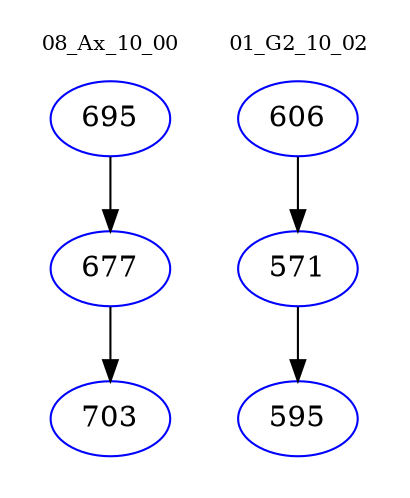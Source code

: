 digraph{
subgraph cluster_0 {
color = white
label = "08_Ax_10_00";
fontsize=10;
T0_695 [label="695", color="blue"]
T0_695 -> T0_677 [color="black"]
T0_677 [label="677", color="blue"]
T0_677 -> T0_703 [color="black"]
T0_703 [label="703", color="blue"]
}
subgraph cluster_1 {
color = white
label = "01_G2_10_02";
fontsize=10;
T1_606 [label="606", color="blue"]
T1_606 -> T1_571 [color="black"]
T1_571 [label="571", color="blue"]
T1_571 -> T1_595 [color="black"]
T1_595 [label="595", color="blue"]
}
}
